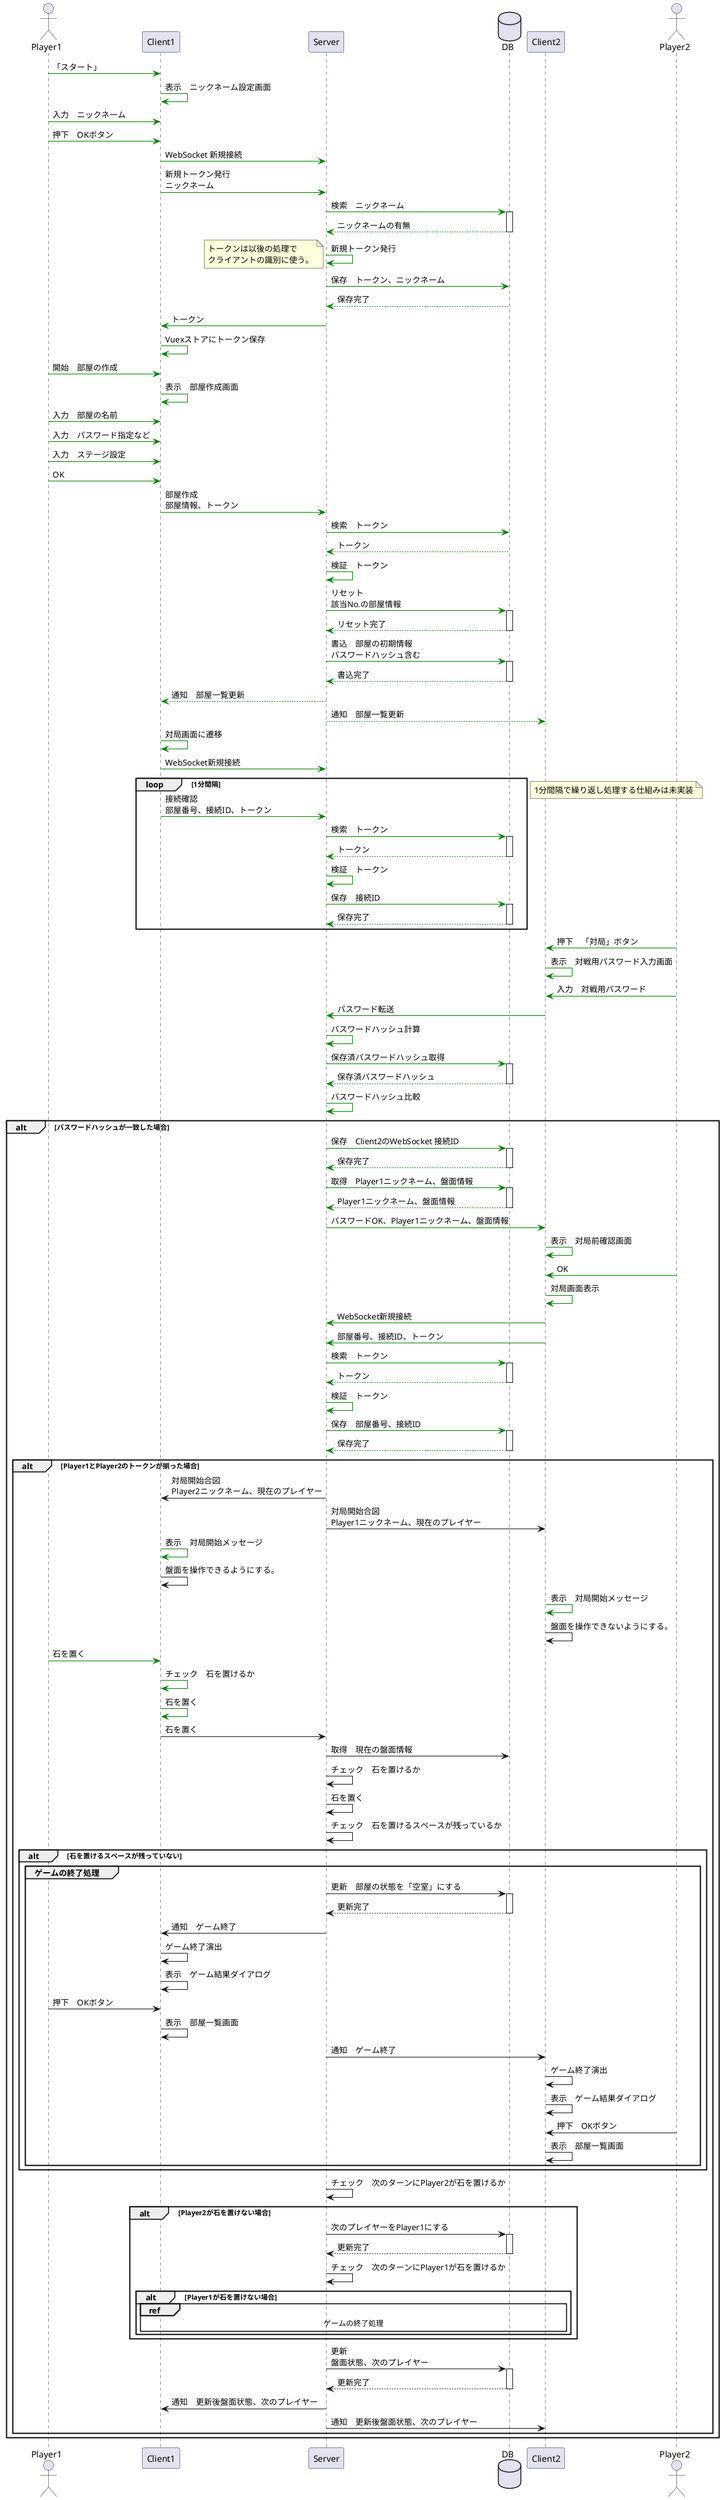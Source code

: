 @startuml sequence_game

actor Player1
participant Client1
participant Server
database DB
participant Client2
actor Player2

' Player1の参加

Player1 -[#Green]> Client1 : 「スタート」
Client1 -[#Green]> Client1 : 表示　ニックネーム設定画面
Player1 -[#Green]> Client1 : 入力　ニックネーム
Player1 -[#Green]> Client1 : 押下　OKボタン
Client1 -[#Green]> Server : WebSocket 新規接続
Client1 -[#Green]> Server : 新規トークン発行\nニックネーム
Server -[#Green]> DB : 検索　ニックネーム
activate DB
DB -[#Green]-> Server : ニックネームの有無
deactivate DB
Server -[#Green]> Server : 新規トークン発行
note left : トークンは以後の処理で\nクライアントの識別に使う。
Server -[#Green]> DB : 保存　トークン、ニックネーム
DB -[#Green]-> Server : 保存完了
Server -[#Green]> Client1 : トークン
Client1 -[#Green]> Client1 : Vuexストアにトークン保存

' Player1による部屋作成

Player1 -[#Green]> Client1 : 開始　部屋の作成
Client1 -[#Green]> Client1 : 表示　部屋作成画面
Player1 -[#Green]> Client1 : 入力　部屋の名前
Player1 -[#Green]> Client1 : 入力　パスワード指定など
Player1 -[#Green]> Client1 : 入力　ステージ設定
Player1 -[#Green]> Client1 : OK
Client1 -[#Green]> Server : 部屋作成\n部屋情報、トークン
Server -[#Green]> DB : 検索　トークン
DB -[#Green]-> Server : トークン
Server -[#Green]> Server : 検証　トークン
Server -[#Green]> DB : リセット\n該当No.の部屋情報
activate DB
DB -[#Green]-> Server : リセット完了
deactivate DB
Server -[#Green]> DB : 書込　部屋の初期情報\nパスワードハッシュ含む
activate DB
DB -[#Green]-> Server : 書込完了
deactivate DB
Server -[#Green]-> Client1 : 通知　部屋一覧更新
Server -[#Green]-> Client2 : 通知　部屋一覧更新
Client1 -[#Green]> Client1 : 対局画面に遷移
Client1 -[#Green]> Server : WebSocket新規接続

loop 1分間隔
    Client1 -[#Green]> Server : 接続確認\n部屋番号、接続ID、トークン
    Server -[#Green]> DB : 検索　トークン
    activate DB
    DB -[#Green]-> Server : トークン
    deactivate DB
    Server -[#Green]> Server : 検証　トークン
    Server -[#Green]> DB : 保存　接続ID
    activate DB
    DB -[#Green]-> Server : 保存完了
    deactivate DB
end
note left : 1分間隔で繰り返し処理する仕組みは未実装

' Player2参戦

Player2 -[#Green]> Client2 : 押下　「対局」ボタン
Client2 -[#Green]> Client2 : 表示　対戦用パスワード入力画面
Player2 -[#Green]> Client2 : 入力　対戦用パスワード
Client2 -[#Green]> Server : パスワード転送
Server -[#Green]> Server : パスワードハッシュ計算
Server -[#Green]> DB : 保存済パスワードハッシュ取得
activate DB
DB -[#Green]-> Server : 保存済パスワードハッシュ
deactivate DB
Server -[#Green]> Server : パスワードハッシュ比較
alt パスワードハッシュが一致した場合
    Server -[#Green]> DB : 保存　Client2のWebSocket 接続ID
    activate DB
    DB -[#Green]-> Server : 保存完了
    deactivate DB
    Server -[#Green]> DB : 取得　Player1ニックネーム、盤面情報
    activate DB
    DB -[#Green]-> Server : Player1ニックネーム、盤面情報
    deactivate DB
    Server -[#Green]> Client2 : パスワードOK、Player1ニックネーム、盤面情報
    Client2 -[#Green]> Client2 : 表示　対局前確認画面
    Player2 -[#Green]> Client2 : OK
    Client2 -[#Green]> Client2 : 対局画面表示
    Client2 -[#Green]> Server : WebSocket新規接続
    Client2 -[#Green]> Server : 部屋番号、接続ID、トークン
    Server -[#Green]> DB : 検索　トークン
    activate DB
    DB -[#Green]-> Server : トークン
    deactivate DB
    Server -[#Green]> Server : 検証　トークン
    Server -[#Green]> DB : 保存　部屋番号、接続ID
    activate DB
    DB -[#Green]-> Server : 保存完了
    deactivate DB

    alt Player1とPlayer2のトークンが揃った場合
        Server -> Client1 : 対局開始合図\nPlayer2ニックネーム、現在のプレイヤー
        Server -> Client2 : 対局開始合図\nPlayer1ニックネーム、現在のプレイヤー
        Client1 -[#Green]> Client1 : 表示　対局開始メッセージ
        Client1 -> Client1 : 盤面を操作できるようにする。
        Client2 -[#Green]> Client2 : 表示　対局開始メッセージ
        Client2 -> Client2 : 盤面を操作できないようにする。
        Player1 -[#Green]> Client1 : 石を置く
        Client1 -[#Green]> Client1 : チェック　石を置けるか
        Client1 -[#Green]> Client1 : 石を置く
        Client1 -> Server : 石を置く
        Server -> DB : 取得　現在の盤面情報
        Server -> Server : チェック　石を置けるか
        Server -> Server : 石を置く
        Server -> Server : チェック　石を置けるスペースが残っているか
        alt 石を置けるスペースが残っていない
            group ゲームの終了処理
                Server -> DB : 更新　部屋の状態を「空室」にする
                activate DB
                DB --> Server : 更新完了
                deactivate DB
                Server -> Client1 : 通知　ゲーム終了
                Client1 -> Client1 : ゲーム終了演出
                Client1 -> Client1 : 表示　ゲーム結果ダイアログ
                Player1 -> Client1 : 押下　OKボタン
                Client1 -> Client1 : 表示　部屋一覧画面
                Server -> Client2 : 通知　ゲーム終了
                Client2 -> Client2 : ゲーム終了演出
                Client2 -> Client2 : 表示　ゲーム結果ダイアログ
                Player2 -> Client2 : 押下　OKボタン
                Client2 -> Client2 : 表示　部屋一覧画面
            end
        end
        Server -> Server : チェック　次のターンにPlayer2が石を置けるか
        alt Player2が石を置けない場合
            Server -> DB : 次のプレイヤーをPlayer1にする
            activate DB
            DB --> Server : 更新完了
            deactivate DB
            Server -> Server : チェック　次のターンにPlayer1が石を置けるか
            alt Player1が石を置けない場合
                ref over Client1, Client2
                    ゲームの終了処理
                end ref
            end
        end
        Server -> DB : 更新\n盤面状態、次のプレイヤー
        activate DB
        DB --> Server : 更新完了
        deactivate DB
        Server -> Client1 : 通知　更新後盤面状態、次のプレイヤー
        Server -> Client2 : 通知　更新後盤面状態、次のプレイヤー
    end
end

@enduml
